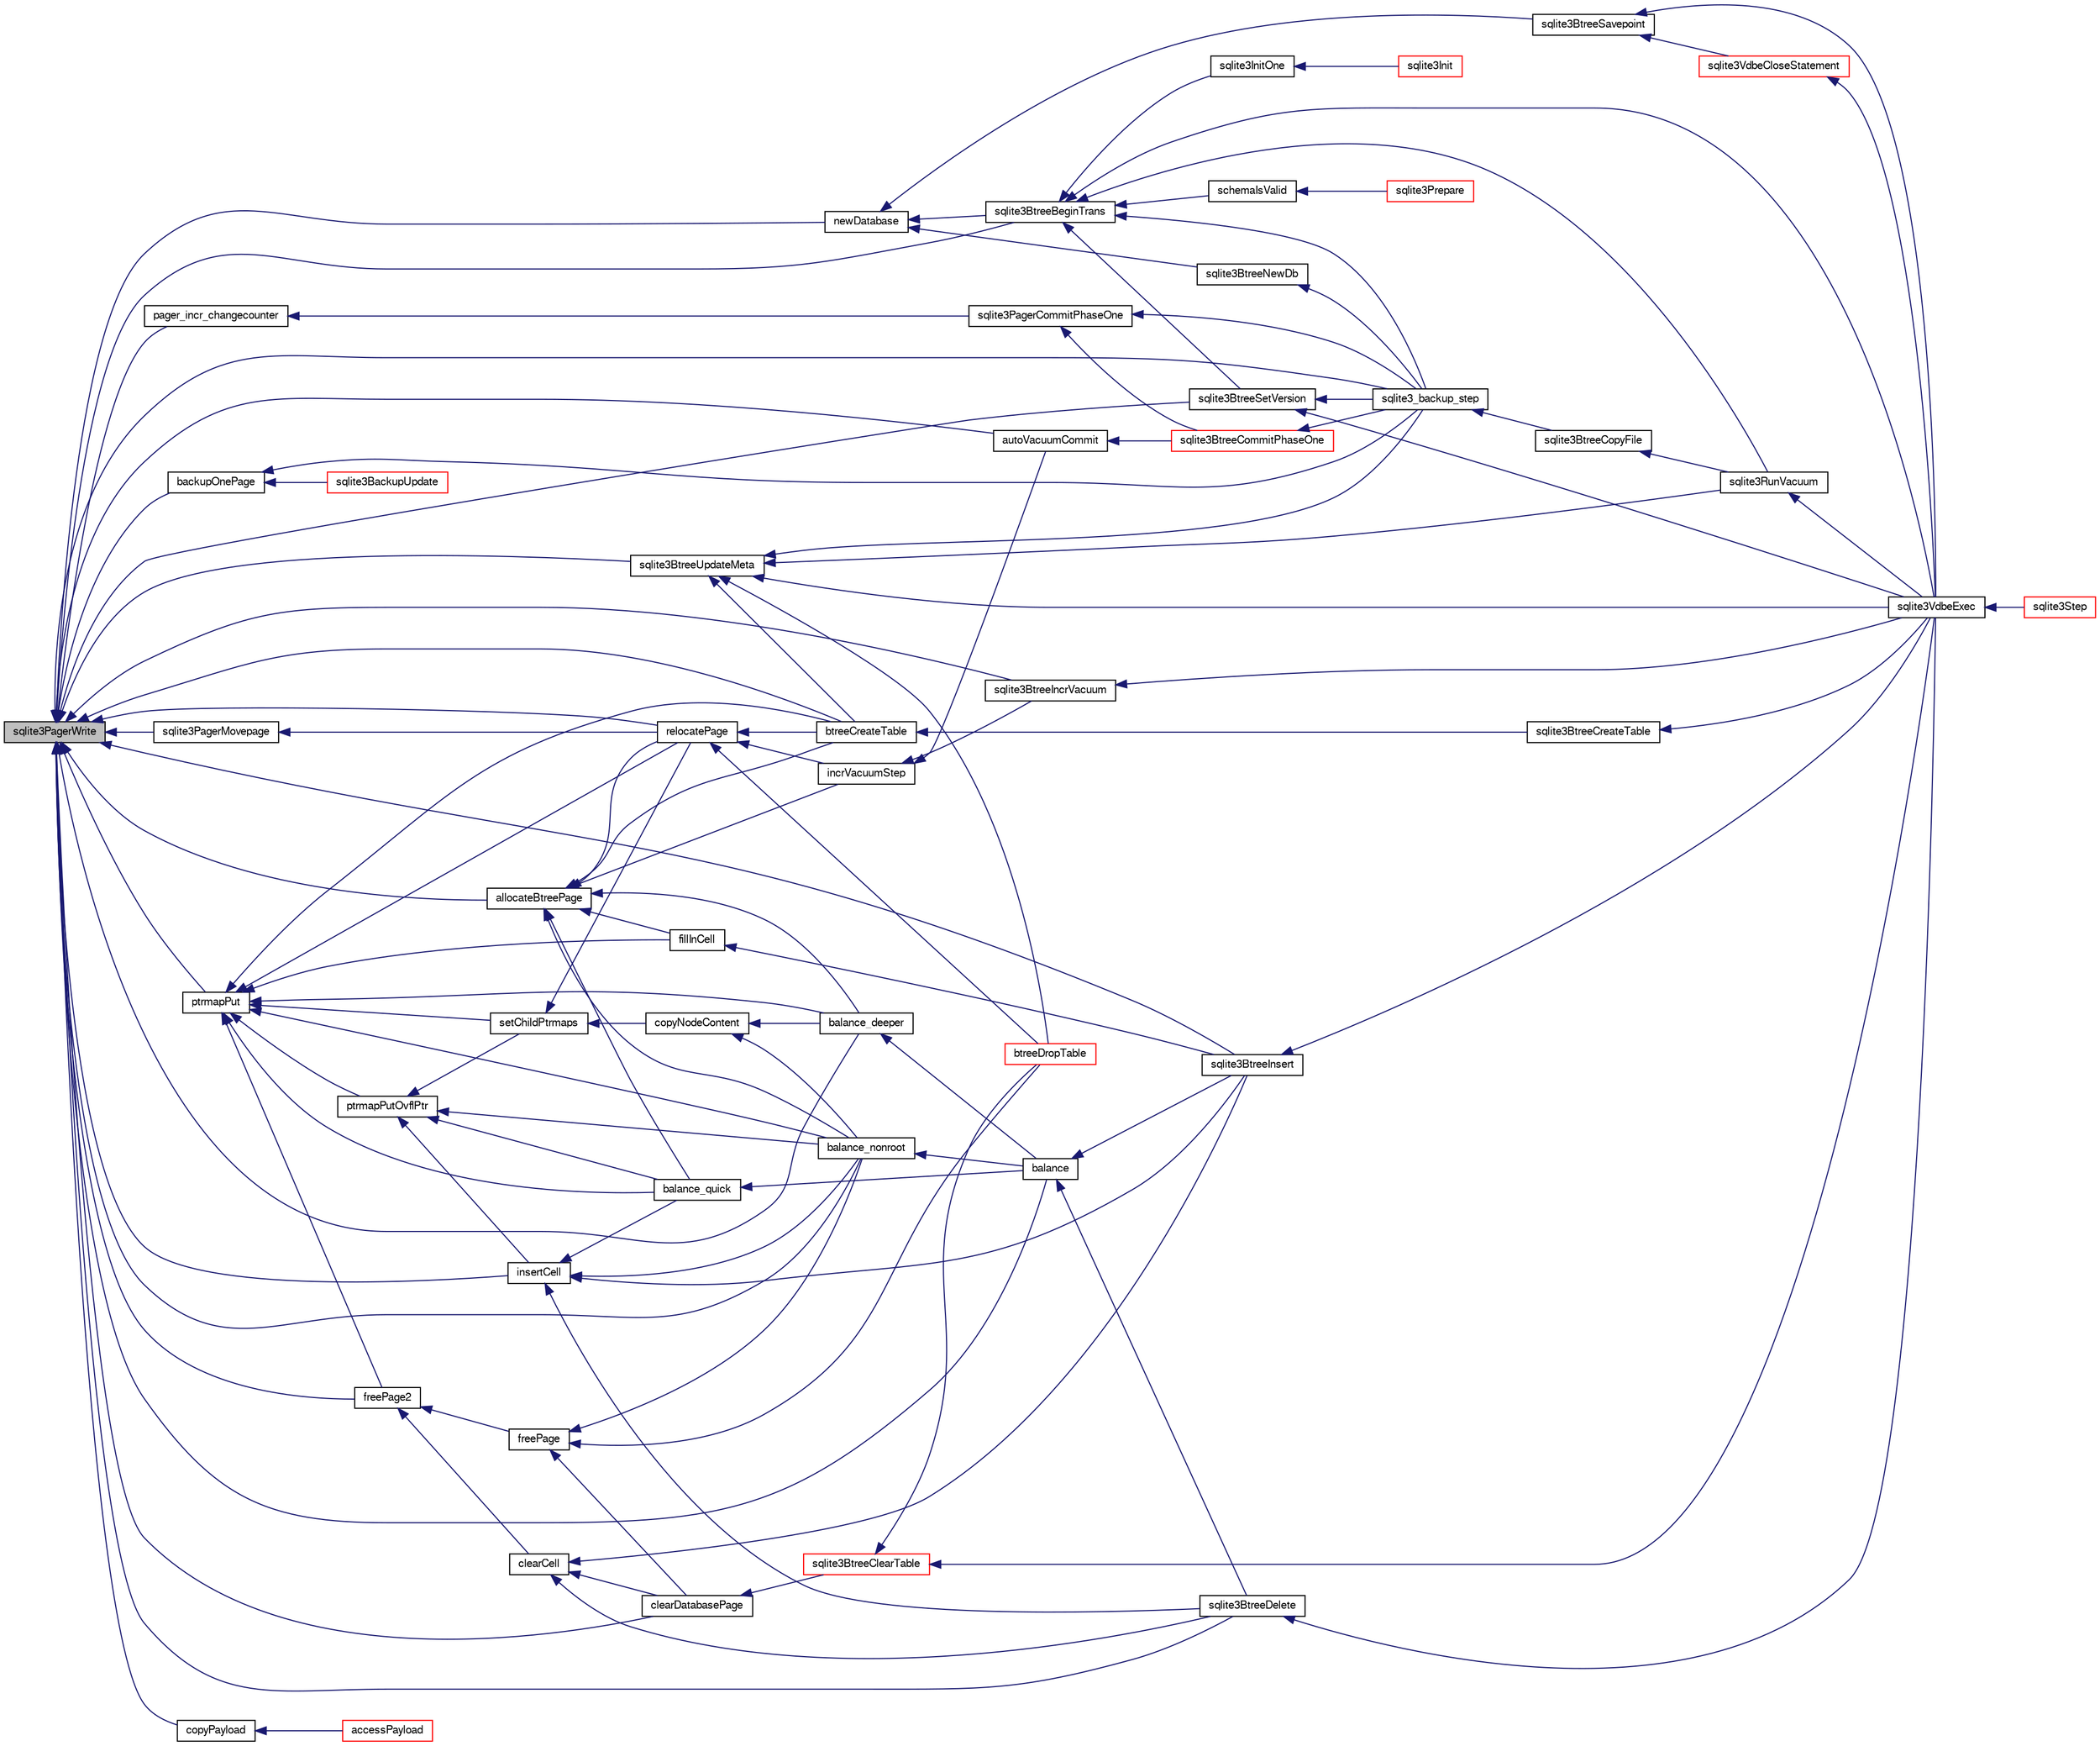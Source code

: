 digraph "sqlite3PagerWrite"
{
  edge [fontname="FreeSans",fontsize="10",labelfontname="FreeSans",labelfontsize="10"];
  node [fontname="FreeSans",fontsize="10",shape=record];
  rankdir="LR";
  Node644133 [label="sqlite3PagerWrite",height=0.2,width=0.4,color="black", fillcolor="grey75", style="filled", fontcolor="black"];
  Node644133 -> Node644134 [dir="back",color="midnightblue",fontsize="10",style="solid",fontname="FreeSans"];
  Node644134 [label="pager_incr_changecounter",height=0.2,width=0.4,color="black", fillcolor="white", style="filled",URL="$sqlite3_8c.html#add9f57a131d488bb6fc49dedc5a4df81"];
  Node644134 -> Node644135 [dir="back",color="midnightblue",fontsize="10",style="solid",fontname="FreeSans"];
  Node644135 [label="sqlite3PagerCommitPhaseOne",height=0.2,width=0.4,color="black", fillcolor="white", style="filled",URL="$sqlite3_8c.html#a2baf986bff9120486e9acc5951494ea7"];
  Node644135 -> Node644136 [dir="back",color="midnightblue",fontsize="10",style="solid",fontname="FreeSans"];
  Node644136 [label="sqlite3BtreeCommitPhaseOne",height=0.2,width=0.4,color="red", fillcolor="white", style="filled",URL="$sqlite3_8c.html#ae266cba101e64ad99a166f237532e262"];
  Node644136 -> Node644335 [dir="back",color="midnightblue",fontsize="10",style="solid",fontname="FreeSans"];
  Node644335 [label="sqlite3_backup_step",height=0.2,width=0.4,color="black", fillcolor="white", style="filled",URL="$sqlite3_8h.html#a1699b75e98d082eebc465a9e64c35269"];
  Node644335 -> Node644336 [dir="back",color="midnightblue",fontsize="10",style="solid",fontname="FreeSans"];
  Node644336 [label="sqlite3BtreeCopyFile",height=0.2,width=0.4,color="black", fillcolor="white", style="filled",URL="$sqlite3_8c.html#a4d9e19a79f0d5c1dfcef0bd137ae83f9"];
  Node644336 -> Node644337 [dir="back",color="midnightblue",fontsize="10",style="solid",fontname="FreeSans"];
  Node644337 [label="sqlite3RunVacuum",height=0.2,width=0.4,color="black", fillcolor="white", style="filled",URL="$sqlite3_8c.html#a5e83ddc7b3e7e8e79ad5d1fc92de1d2f"];
  Node644337 -> Node644267 [dir="back",color="midnightblue",fontsize="10",style="solid",fontname="FreeSans"];
  Node644267 [label="sqlite3VdbeExec",height=0.2,width=0.4,color="black", fillcolor="white", style="filled",URL="$sqlite3_8c.html#a8ce40a614bdc56719c4d642b1e4dfb21"];
  Node644267 -> Node644268 [dir="back",color="midnightblue",fontsize="10",style="solid",fontname="FreeSans"];
  Node644268 [label="sqlite3Step",height=0.2,width=0.4,color="red", fillcolor="white", style="filled",URL="$sqlite3_8c.html#a3f2872e873e2758a4beedad1d5113554"];
  Node644135 -> Node644335 [dir="back",color="midnightblue",fontsize="10",style="solid",fontname="FreeSans"];
  Node644133 -> Node644400 [dir="back",color="midnightblue",fontsize="10",style="solid",fontname="FreeSans"];
  Node644400 [label="sqlite3PagerMovepage",height=0.2,width=0.4,color="black", fillcolor="white", style="filled",URL="$sqlite3_8c.html#a8cdedc7a185709301f12c4d7b305aa1e"];
  Node644400 -> Node644401 [dir="back",color="midnightblue",fontsize="10",style="solid",fontname="FreeSans"];
  Node644401 [label="relocatePage",height=0.2,width=0.4,color="black", fillcolor="white", style="filled",URL="$sqlite3_8c.html#af8fb5934ff87b02845c89350c57fd2bc"];
  Node644401 -> Node644402 [dir="back",color="midnightblue",fontsize="10",style="solid",fontname="FreeSans"];
  Node644402 [label="incrVacuumStep",height=0.2,width=0.4,color="black", fillcolor="white", style="filled",URL="$sqlite3_8c.html#a68a85130a567f1700dc0907ec9227892"];
  Node644402 -> Node644403 [dir="back",color="midnightblue",fontsize="10",style="solid",fontname="FreeSans"];
  Node644403 [label="sqlite3BtreeIncrVacuum",height=0.2,width=0.4,color="black", fillcolor="white", style="filled",URL="$sqlite3_8c.html#a0b4c98acfd785fc6d5dc5c3237030318"];
  Node644403 -> Node644267 [dir="back",color="midnightblue",fontsize="10",style="solid",fontname="FreeSans"];
  Node644402 -> Node644404 [dir="back",color="midnightblue",fontsize="10",style="solid",fontname="FreeSans"];
  Node644404 [label="autoVacuumCommit",height=0.2,width=0.4,color="black", fillcolor="white", style="filled",URL="$sqlite3_8c.html#a809d22c6311135ae3048adf41febaef0"];
  Node644404 -> Node644136 [dir="back",color="midnightblue",fontsize="10",style="solid",fontname="FreeSans"];
  Node644401 -> Node644405 [dir="back",color="midnightblue",fontsize="10",style="solid",fontname="FreeSans"];
  Node644405 [label="btreeCreateTable",height=0.2,width=0.4,color="black", fillcolor="white", style="filled",URL="$sqlite3_8c.html#a48e09eaac366a6b585edd02553872954"];
  Node644405 -> Node644406 [dir="back",color="midnightblue",fontsize="10",style="solid",fontname="FreeSans"];
  Node644406 [label="sqlite3BtreeCreateTable",height=0.2,width=0.4,color="black", fillcolor="white", style="filled",URL="$sqlite3_8c.html#a1a9ef91a0faff12254ec3f58cade3291"];
  Node644406 -> Node644267 [dir="back",color="midnightblue",fontsize="10",style="solid",fontname="FreeSans"];
  Node644401 -> Node644407 [dir="back",color="midnightblue",fontsize="10",style="solid",fontname="FreeSans"];
  Node644407 [label="btreeDropTable",height=0.2,width=0.4,color="red", fillcolor="white", style="filled",URL="$sqlite3_8c.html#abba4061ea34842db278e91f537d2c2ff"];
  Node644133 -> Node644409 [dir="back",color="midnightblue",fontsize="10",style="solid",fontname="FreeSans"];
  Node644409 [label="ptrmapPut",height=0.2,width=0.4,color="black", fillcolor="white", style="filled",URL="$sqlite3_8c.html#ac16fbe55892f29324ac5d09957374ed0"];
  Node644409 -> Node644410 [dir="back",color="midnightblue",fontsize="10",style="solid",fontname="FreeSans"];
  Node644410 [label="ptrmapPutOvflPtr",height=0.2,width=0.4,color="black", fillcolor="white", style="filled",URL="$sqlite3_8c.html#a5b7cb112db531e0498aaddcbadb4985b"];
  Node644410 -> Node644411 [dir="back",color="midnightblue",fontsize="10",style="solid",fontname="FreeSans"];
  Node644411 [label="setChildPtrmaps",height=0.2,width=0.4,color="black", fillcolor="white", style="filled",URL="$sqlite3_8c.html#adf2ff6d11495ca47f88ace93f5be9d91"];
  Node644411 -> Node644401 [dir="back",color="midnightblue",fontsize="10",style="solid",fontname="FreeSans"];
  Node644411 -> Node644412 [dir="back",color="midnightblue",fontsize="10",style="solid",fontname="FreeSans"];
  Node644412 [label="copyNodeContent",height=0.2,width=0.4,color="black", fillcolor="white", style="filled",URL="$sqlite3_8c.html#ad73085375c8b00ebc87bc75dba37ca7b"];
  Node644412 -> Node644413 [dir="back",color="midnightblue",fontsize="10",style="solid",fontname="FreeSans"];
  Node644413 [label="balance_nonroot",height=0.2,width=0.4,color="black", fillcolor="white", style="filled",URL="$sqlite3_8c.html#a513ba5c0beb3462a4b60064469f1539d"];
  Node644413 -> Node644414 [dir="back",color="midnightblue",fontsize="10",style="solid",fontname="FreeSans"];
  Node644414 [label="balance",height=0.2,width=0.4,color="black", fillcolor="white", style="filled",URL="$sqlite3_8c.html#a173f7c872fb68ccd3a20440d640b66c7"];
  Node644414 -> Node644415 [dir="back",color="midnightblue",fontsize="10",style="solid",fontname="FreeSans"];
  Node644415 [label="sqlite3BtreeInsert",height=0.2,width=0.4,color="black", fillcolor="white", style="filled",URL="$sqlite3_8c.html#aa6c6b68ed28d38984e5fa329794d7f02"];
  Node644415 -> Node644267 [dir="back",color="midnightblue",fontsize="10",style="solid",fontname="FreeSans"];
  Node644414 -> Node644416 [dir="back",color="midnightblue",fontsize="10",style="solid",fontname="FreeSans"];
  Node644416 [label="sqlite3BtreeDelete",height=0.2,width=0.4,color="black", fillcolor="white", style="filled",URL="$sqlite3_8c.html#a65c40cd7ec987dbd25392a180f388fe7"];
  Node644416 -> Node644267 [dir="back",color="midnightblue",fontsize="10",style="solid",fontname="FreeSans"];
  Node644412 -> Node644417 [dir="back",color="midnightblue",fontsize="10",style="solid",fontname="FreeSans"];
  Node644417 [label="balance_deeper",height=0.2,width=0.4,color="black", fillcolor="white", style="filled",URL="$sqlite3_8c.html#af8eafba12a6ebc987cf6ae89f4cce1a8"];
  Node644417 -> Node644414 [dir="back",color="midnightblue",fontsize="10",style="solid",fontname="FreeSans"];
  Node644410 -> Node644418 [dir="back",color="midnightblue",fontsize="10",style="solid",fontname="FreeSans"];
  Node644418 [label="insertCell",height=0.2,width=0.4,color="black", fillcolor="white", style="filled",URL="$sqlite3_8c.html#a16d3a955fe59894c541d500ddf92d7c0"];
  Node644418 -> Node644419 [dir="back",color="midnightblue",fontsize="10",style="solid",fontname="FreeSans"];
  Node644419 [label="balance_quick",height=0.2,width=0.4,color="black", fillcolor="white", style="filled",URL="$sqlite3_8c.html#a92f1869a02b8b9196e5ea7ed2e61c328"];
  Node644419 -> Node644414 [dir="back",color="midnightblue",fontsize="10",style="solid",fontname="FreeSans"];
  Node644418 -> Node644413 [dir="back",color="midnightblue",fontsize="10",style="solid",fontname="FreeSans"];
  Node644418 -> Node644415 [dir="back",color="midnightblue",fontsize="10",style="solid",fontname="FreeSans"];
  Node644418 -> Node644416 [dir="back",color="midnightblue",fontsize="10",style="solid",fontname="FreeSans"];
  Node644410 -> Node644419 [dir="back",color="midnightblue",fontsize="10",style="solid",fontname="FreeSans"];
  Node644410 -> Node644413 [dir="back",color="midnightblue",fontsize="10",style="solid",fontname="FreeSans"];
  Node644409 -> Node644411 [dir="back",color="midnightblue",fontsize="10",style="solid",fontname="FreeSans"];
  Node644409 -> Node644401 [dir="back",color="midnightblue",fontsize="10",style="solid",fontname="FreeSans"];
  Node644409 -> Node644420 [dir="back",color="midnightblue",fontsize="10",style="solid",fontname="FreeSans"];
  Node644420 [label="freePage2",height=0.2,width=0.4,color="black", fillcolor="white", style="filled",URL="$sqlite3_8c.html#a625a2c2bdaf95cdb3a7cb945201f7efb"];
  Node644420 -> Node644421 [dir="back",color="midnightblue",fontsize="10",style="solid",fontname="FreeSans"];
  Node644421 [label="freePage",height=0.2,width=0.4,color="black", fillcolor="white", style="filled",URL="$sqlite3_8c.html#ad98f5006fdec390948dd2966cf0cf12f"];
  Node644421 -> Node644413 [dir="back",color="midnightblue",fontsize="10",style="solid",fontname="FreeSans"];
  Node644421 -> Node644422 [dir="back",color="midnightblue",fontsize="10",style="solid",fontname="FreeSans"];
  Node644422 [label="clearDatabasePage",height=0.2,width=0.4,color="black", fillcolor="white", style="filled",URL="$sqlite3_8c.html#aecc3046a56feeeabd3ca93c0685e35d5"];
  Node644422 -> Node644423 [dir="back",color="midnightblue",fontsize="10",style="solid",fontname="FreeSans"];
  Node644423 [label="sqlite3BtreeClearTable",height=0.2,width=0.4,color="red", fillcolor="white", style="filled",URL="$sqlite3_8c.html#ac2fcbee7dcc155d776ecf9d5151f3872"];
  Node644423 -> Node644407 [dir="back",color="midnightblue",fontsize="10",style="solid",fontname="FreeSans"];
  Node644423 -> Node644267 [dir="back",color="midnightblue",fontsize="10",style="solid",fontname="FreeSans"];
  Node644421 -> Node644407 [dir="back",color="midnightblue",fontsize="10",style="solid",fontname="FreeSans"];
  Node644420 -> Node644425 [dir="back",color="midnightblue",fontsize="10",style="solid",fontname="FreeSans"];
  Node644425 [label="clearCell",height=0.2,width=0.4,color="black", fillcolor="white", style="filled",URL="$sqlite3_8c.html#acde9692b1b53b7e35fa3ee62c01a0341"];
  Node644425 -> Node644415 [dir="back",color="midnightblue",fontsize="10",style="solid",fontname="FreeSans"];
  Node644425 -> Node644416 [dir="back",color="midnightblue",fontsize="10",style="solid",fontname="FreeSans"];
  Node644425 -> Node644422 [dir="back",color="midnightblue",fontsize="10",style="solid",fontname="FreeSans"];
  Node644409 -> Node644426 [dir="back",color="midnightblue",fontsize="10",style="solid",fontname="FreeSans"];
  Node644426 [label="fillInCell",height=0.2,width=0.4,color="black", fillcolor="white", style="filled",URL="$sqlite3_8c.html#ab66a77004cf93954f2aae7e52a4e51a7"];
  Node644426 -> Node644415 [dir="back",color="midnightblue",fontsize="10",style="solid",fontname="FreeSans"];
  Node644409 -> Node644419 [dir="back",color="midnightblue",fontsize="10",style="solid",fontname="FreeSans"];
  Node644409 -> Node644413 [dir="back",color="midnightblue",fontsize="10",style="solid",fontname="FreeSans"];
  Node644409 -> Node644417 [dir="back",color="midnightblue",fontsize="10",style="solid",fontname="FreeSans"];
  Node644409 -> Node644405 [dir="back",color="midnightblue",fontsize="10",style="solid",fontname="FreeSans"];
  Node644133 -> Node644427 [dir="back",color="midnightblue",fontsize="10",style="solid",fontname="FreeSans"];
  Node644427 [label="newDatabase",height=0.2,width=0.4,color="black", fillcolor="white", style="filled",URL="$sqlite3_8c.html#a974c792d17dab330807b588197cae229"];
  Node644427 -> Node644428 [dir="back",color="midnightblue",fontsize="10",style="solid",fontname="FreeSans"];
  Node644428 [label="sqlite3BtreeNewDb",height=0.2,width=0.4,color="black", fillcolor="white", style="filled",URL="$sqlite3_8c.html#a08d2026f82b067753a698376c12c0324"];
  Node644428 -> Node644335 [dir="back",color="midnightblue",fontsize="10",style="solid",fontname="FreeSans"];
  Node644427 -> Node644429 [dir="back",color="midnightblue",fontsize="10",style="solid",fontname="FreeSans"];
  Node644429 [label="sqlite3BtreeBeginTrans",height=0.2,width=0.4,color="black", fillcolor="white", style="filled",URL="$sqlite3_8c.html#a52d6706df15c67c22aa7d0e290c16bf5"];
  Node644429 -> Node644430 [dir="back",color="midnightblue",fontsize="10",style="solid",fontname="FreeSans"];
  Node644430 [label="sqlite3BtreeSetVersion",height=0.2,width=0.4,color="black", fillcolor="white", style="filled",URL="$sqlite3_8c.html#a2db3061b5c557699a47415ca0342ba01"];
  Node644430 -> Node644335 [dir="back",color="midnightblue",fontsize="10",style="solid",fontname="FreeSans"];
  Node644430 -> Node644267 [dir="back",color="midnightblue",fontsize="10",style="solid",fontname="FreeSans"];
  Node644429 -> Node644335 [dir="back",color="midnightblue",fontsize="10",style="solid",fontname="FreeSans"];
  Node644429 -> Node644267 [dir="back",color="midnightblue",fontsize="10",style="solid",fontname="FreeSans"];
  Node644429 -> Node644138 [dir="back",color="midnightblue",fontsize="10",style="solid",fontname="FreeSans"];
  Node644138 [label="sqlite3InitOne",height=0.2,width=0.4,color="black", fillcolor="white", style="filled",URL="$sqlite3_8c.html#ac4318b25df65269906b0379251fe9b85"];
  Node644138 -> Node644139 [dir="back",color="midnightblue",fontsize="10",style="solid",fontname="FreeSans"];
  Node644139 [label="sqlite3Init",height=0.2,width=0.4,color="red", fillcolor="white", style="filled",URL="$sqlite3_8c.html#aed74e3dc765631a833f522f425ff5a48"];
  Node644429 -> Node644240 [dir="back",color="midnightblue",fontsize="10",style="solid",fontname="FreeSans"];
  Node644240 [label="schemaIsValid",height=0.2,width=0.4,color="black", fillcolor="white", style="filled",URL="$sqlite3_8c.html#a7c466fe28e7ca6f46b8bf72c46d9738d"];
  Node644240 -> Node644241 [dir="back",color="midnightblue",fontsize="10",style="solid",fontname="FreeSans"];
  Node644241 [label="sqlite3Prepare",height=0.2,width=0.4,color="red", fillcolor="white", style="filled",URL="$sqlite3_8c.html#acb25890858d0bf4b12eb7aae569f0c7b"];
  Node644429 -> Node644337 [dir="back",color="midnightblue",fontsize="10",style="solid",fontname="FreeSans"];
  Node644427 -> Node644431 [dir="back",color="midnightblue",fontsize="10",style="solid",fontname="FreeSans"];
  Node644431 [label="sqlite3BtreeSavepoint",height=0.2,width=0.4,color="black", fillcolor="white", style="filled",URL="$sqlite3_8c.html#a4580edf7e5192abf64317a3931972115"];
  Node644431 -> Node644432 [dir="back",color="midnightblue",fontsize="10",style="solid",fontname="FreeSans"];
  Node644432 [label="sqlite3VdbeCloseStatement",height=0.2,width=0.4,color="red", fillcolor="white", style="filled",URL="$sqlite3_8c.html#a4c26892e24ee00a0b5ba3bdeaf2d36fa"];
  Node644432 -> Node644267 [dir="back",color="midnightblue",fontsize="10",style="solid",fontname="FreeSans"];
  Node644431 -> Node644267 [dir="back",color="midnightblue",fontsize="10",style="solid",fontname="FreeSans"];
  Node644133 -> Node644429 [dir="back",color="midnightblue",fontsize="10",style="solid",fontname="FreeSans"];
  Node644133 -> Node644401 [dir="back",color="midnightblue",fontsize="10",style="solid",fontname="FreeSans"];
  Node644133 -> Node644403 [dir="back",color="midnightblue",fontsize="10",style="solid",fontname="FreeSans"];
  Node644133 -> Node644404 [dir="back",color="midnightblue",fontsize="10",style="solid",fontname="FreeSans"];
  Node644133 -> Node644433 [dir="back",color="midnightblue",fontsize="10",style="solid",fontname="FreeSans"];
  Node644433 [label="copyPayload",height=0.2,width=0.4,color="black", fillcolor="white", style="filled",URL="$sqlite3_8c.html#aedb2ad4326779a68bc8e012570bda430"];
  Node644433 -> Node644434 [dir="back",color="midnightblue",fontsize="10",style="solid",fontname="FreeSans"];
  Node644434 [label="accessPayload",height=0.2,width=0.4,color="red", fillcolor="white", style="filled",URL="$sqlite3_8c.html#acf70e6d3cb6afd54d677b3dffb6959d2"];
  Node644133 -> Node644455 [dir="back",color="midnightblue",fontsize="10",style="solid",fontname="FreeSans"];
  Node644455 [label="allocateBtreePage",height=0.2,width=0.4,color="black", fillcolor="white", style="filled",URL="$sqlite3_8c.html#ae84ce1103eabfe9455a6a59e6cec4a33"];
  Node644455 -> Node644401 [dir="back",color="midnightblue",fontsize="10",style="solid",fontname="FreeSans"];
  Node644455 -> Node644402 [dir="back",color="midnightblue",fontsize="10",style="solid",fontname="FreeSans"];
  Node644455 -> Node644426 [dir="back",color="midnightblue",fontsize="10",style="solid",fontname="FreeSans"];
  Node644455 -> Node644419 [dir="back",color="midnightblue",fontsize="10",style="solid",fontname="FreeSans"];
  Node644455 -> Node644413 [dir="back",color="midnightblue",fontsize="10",style="solid",fontname="FreeSans"];
  Node644455 -> Node644417 [dir="back",color="midnightblue",fontsize="10",style="solid",fontname="FreeSans"];
  Node644455 -> Node644405 [dir="back",color="midnightblue",fontsize="10",style="solid",fontname="FreeSans"];
  Node644133 -> Node644420 [dir="back",color="midnightblue",fontsize="10",style="solid",fontname="FreeSans"];
  Node644133 -> Node644418 [dir="back",color="midnightblue",fontsize="10",style="solid",fontname="FreeSans"];
  Node644133 -> Node644413 [dir="back",color="midnightblue",fontsize="10",style="solid",fontname="FreeSans"];
  Node644133 -> Node644417 [dir="back",color="midnightblue",fontsize="10",style="solid",fontname="FreeSans"];
  Node644133 -> Node644414 [dir="back",color="midnightblue",fontsize="10",style="solid",fontname="FreeSans"];
  Node644133 -> Node644415 [dir="back",color="midnightblue",fontsize="10",style="solid",fontname="FreeSans"];
  Node644133 -> Node644416 [dir="back",color="midnightblue",fontsize="10",style="solid",fontname="FreeSans"];
  Node644133 -> Node644405 [dir="back",color="midnightblue",fontsize="10",style="solid",fontname="FreeSans"];
  Node644133 -> Node644422 [dir="back",color="midnightblue",fontsize="10",style="solid",fontname="FreeSans"];
  Node644133 -> Node644456 [dir="back",color="midnightblue",fontsize="10",style="solid",fontname="FreeSans"];
  Node644456 [label="sqlite3BtreeUpdateMeta",height=0.2,width=0.4,color="black", fillcolor="white", style="filled",URL="$sqlite3_8c.html#a550ba529de456d619365377b5528641c"];
  Node644456 -> Node644405 [dir="back",color="midnightblue",fontsize="10",style="solid",fontname="FreeSans"];
  Node644456 -> Node644407 [dir="back",color="midnightblue",fontsize="10",style="solid",fontname="FreeSans"];
  Node644456 -> Node644335 [dir="back",color="midnightblue",fontsize="10",style="solid",fontname="FreeSans"];
  Node644456 -> Node644267 [dir="back",color="midnightblue",fontsize="10",style="solid",fontname="FreeSans"];
  Node644456 -> Node644337 [dir="back",color="midnightblue",fontsize="10",style="solid",fontname="FreeSans"];
  Node644133 -> Node644430 [dir="back",color="midnightblue",fontsize="10",style="solid",fontname="FreeSans"];
  Node644133 -> Node644457 [dir="back",color="midnightblue",fontsize="10",style="solid",fontname="FreeSans"];
  Node644457 [label="backupOnePage",height=0.2,width=0.4,color="black", fillcolor="white", style="filled",URL="$sqlite3_8c.html#a7efb6a8380d746b14e73db99ad3428a2"];
  Node644457 -> Node644335 [dir="back",color="midnightblue",fontsize="10",style="solid",fontname="FreeSans"];
  Node644457 -> Node644458 [dir="back",color="midnightblue",fontsize="10",style="solid",fontname="FreeSans"];
  Node644458 [label="sqlite3BackupUpdate",height=0.2,width=0.4,color="red", fillcolor="white", style="filled",URL="$sqlite3_8c.html#a928fd0b03c8d689beb3b81d73e9c713c"];
  Node644133 -> Node644335 [dir="back",color="midnightblue",fontsize="10",style="solid",fontname="FreeSans"];
}
